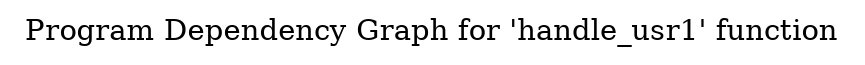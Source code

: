 digraph "Program Dependency Graph for 'handle_usr1' function" {
	label="Program Dependency Graph for 'handle_usr1' function";

}
